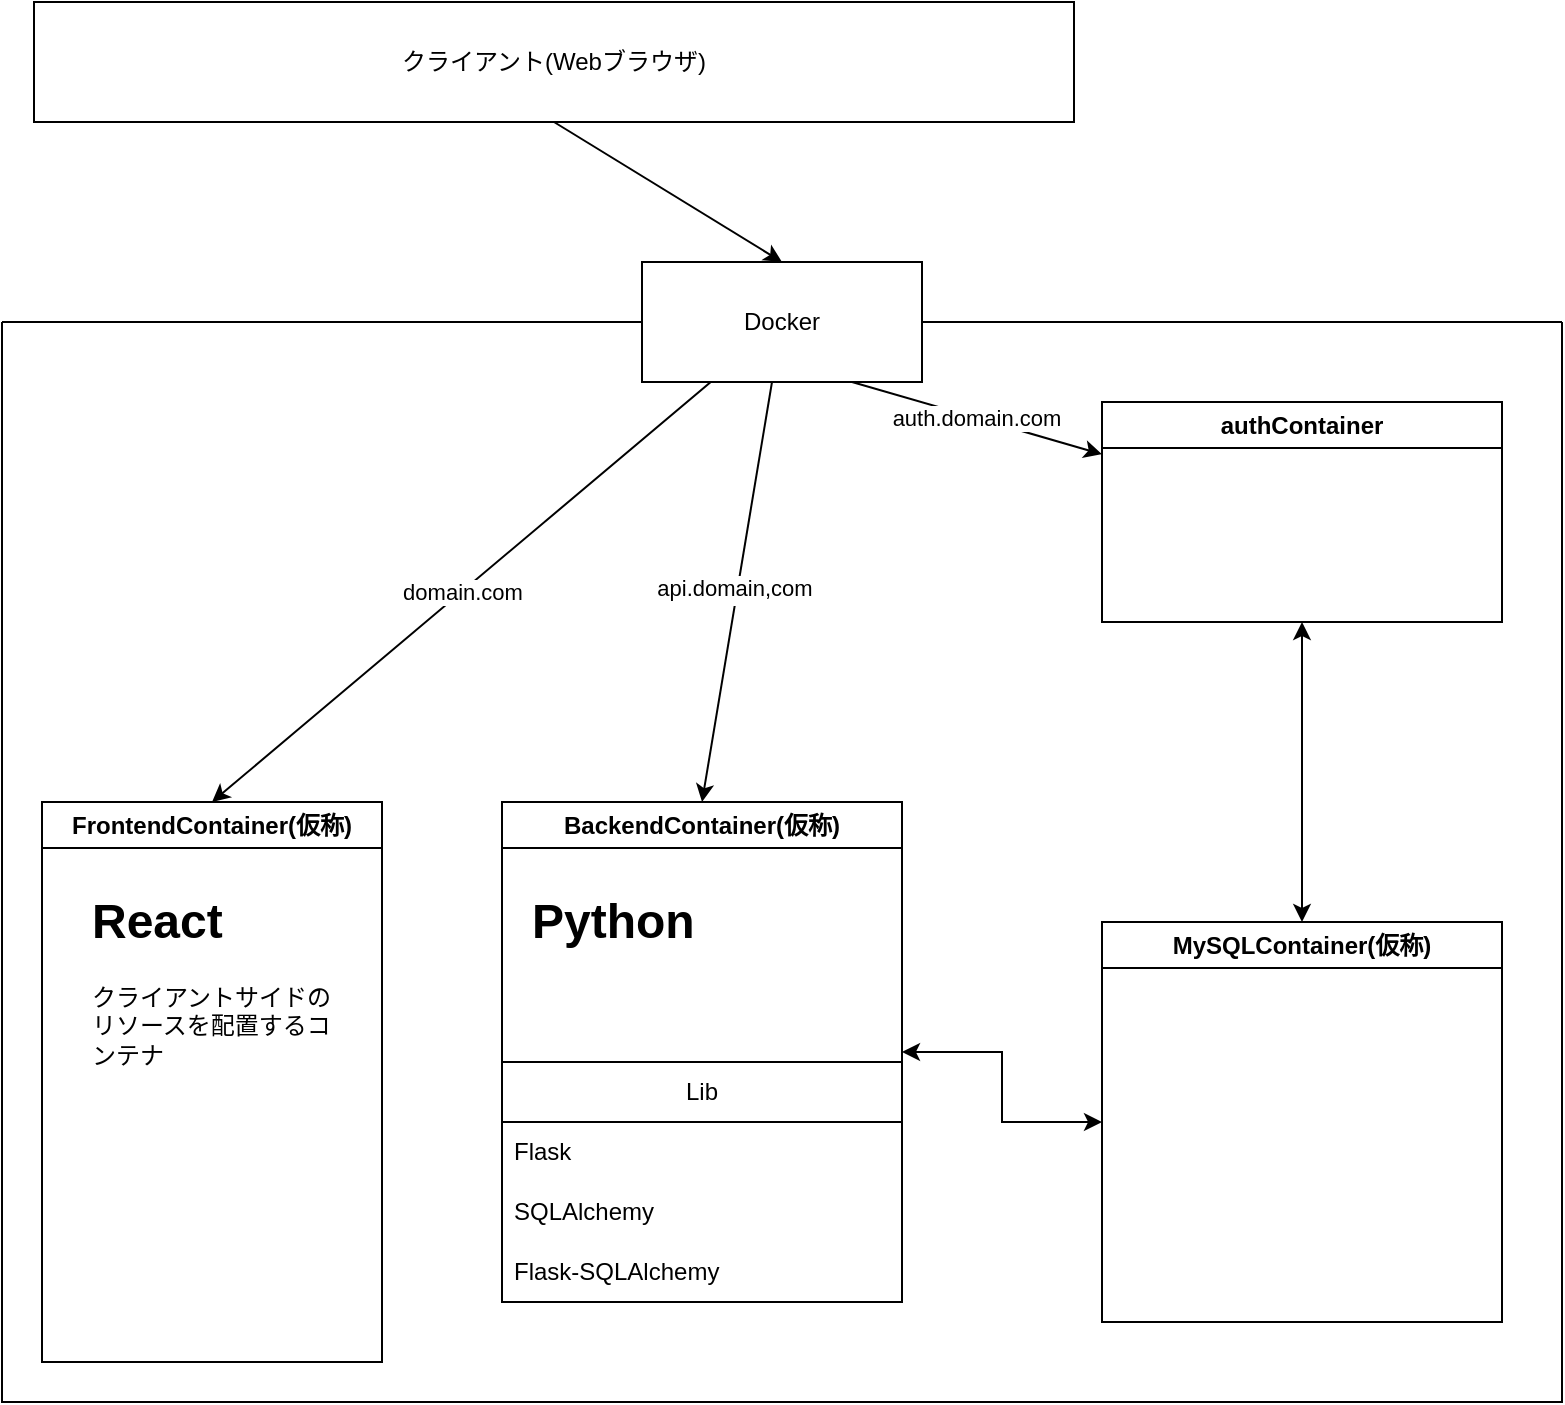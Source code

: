 <mxfile version="21.6.8" type="device" pages="5">
  <diagram name="ページ1" id="WB_OvoqncYf6KTPu0yOk">
    <mxGraphModel dx="1222" dy="714" grid="1" gridSize="10" guides="1" tooltips="1" connect="1" arrows="1" fold="1" page="1" pageScale="1" pageWidth="827" pageHeight="1169" math="0" shadow="0">
      <root>
        <mxCell id="0" />
        <mxCell id="1" parent="0" />
        <mxCell id="-NLUzlBTYiQ020g18y7u-2" value="クライアント(Webブラウザ)" style="rounded=0;whiteSpace=wrap;html=1;" vertex="1" parent="1">
          <mxGeometry x="40" y="40" width="520" height="60" as="geometry" />
        </mxCell>
        <mxCell id="bE5BAdmKTQwfzm15IB10-13" value="" style="swimlane;startSize=0;" vertex="1" parent="1">
          <mxGeometry x="24" y="200" width="780" height="540" as="geometry" />
        </mxCell>
        <mxCell id="bE5BAdmKTQwfzm15IB10-12" value="BackendContainer(仮称)" style="swimlane;whiteSpace=wrap;html=1;" vertex="1" parent="bE5BAdmKTQwfzm15IB10-13">
          <mxGeometry x="250" y="240" width="200" height="250" as="geometry" />
        </mxCell>
        <mxCell id="6HtqwwoTTcaSDts6-CRb-1" value="&lt;h1&gt;Python&lt;/h1&gt;&lt;div&gt;&lt;br&gt;&lt;/div&gt;" style="text;html=1;strokeColor=none;fillColor=none;spacing=5;spacingTop=-20;whiteSpace=wrap;overflow=hidden;rounded=0;" vertex="1" parent="bE5BAdmKTQwfzm15IB10-12">
          <mxGeometry x="10" y="40" width="190" height="120" as="geometry" />
        </mxCell>
        <mxCell id="6HtqwwoTTcaSDts6-CRb-2" value="Lib" style="swimlane;fontStyle=0;childLayout=stackLayout;horizontal=1;startSize=30;horizontalStack=0;resizeParent=1;resizeParentMax=0;resizeLast=0;collapsible=1;marginBottom=0;whiteSpace=wrap;html=1;" vertex="1" parent="bE5BAdmKTQwfzm15IB10-12">
          <mxGeometry y="130" width="200" height="120" as="geometry" />
        </mxCell>
        <mxCell id="6HtqwwoTTcaSDts6-CRb-5" value="Flask" style="text;strokeColor=none;fillColor=none;align=left;verticalAlign=middle;spacingLeft=4;spacingRight=4;overflow=hidden;points=[[0,0.5],[1,0.5]];portConstraint=eastwest;rotatable=0;whiteSpace=wrap;html=1;" vertex="1" parent="6HtqwwoTTcaSDts6-CRb-2">
          <mxGeometry y="30" width="200" height="30" as="geometry" />
        </mxCell>
        <mxCell id="6HtqwwoTTcaSDts6-CRb-3" value="SQLAlchemy" style="text;strokeColor=none;fillColor=none;align=left;verticalAlign=middle;spacingLeft=4;spacingRight=4;overflow=hidden;points=[[0,0.5],[1,0.5]];portConstraint=eastwest;rotatable=0;whiteSpace=wrap;html=1;" vertex="1" parent="6HtqwwoTTcaSDts6-CRb-2">
          <mxGeometry y="60" width="200" height="30" as="geometry" />
        </mxCell>
        <mxCell id="6HtqwwoTTcaSDts6-CRb-6" value="Flask-SQLAlchemy" style="text;strokeColor=none;fillColor=none;align=left;verticalAlign=middle;spacingLeft=4;spacingRight=4;overflow=hidden;points=[[0,0.5],[1,0.5]];portConstraint=eastwest;rotatable=0;whiteSpace=wrap;html=1;" vertex="1" parent="6HtqwwoTTcaSDts6-CRb-2">
          <mxGeometry y="90" width="200" height="30" as="geometry" />
        </mxCell>
        <mxCell id="bE5BAdmKTQwfzm15IB10-9" value="FrontendContainer(仮称)" style="swimlane;whiteSpace=wrap;html=1;" vertex="1" parent="bE5BAdmKTQwfzm15IB10-13">
          <mxGeometry x="20" y="240" width="170" height="280" as="geometry" />
        </mxCell>
        <mxCell id="bE5BAdmKTQwfzm15IB10-10" value="&lt;h1&gt;React&lt;/h1&gt;&lt;div&gt;クライアントサイドのリソースを配置するコンテナ&lt;/div&gt;" style="text;html=1;strokeColor=none;fillColor=none;spacing=5;spacingTop=-20;whiteSpace=wrap;overflow=hidden;rounded=0;" vertex="1" parent="bE5BAdmKTQwfzm15IB10-9">
          <mxGeometry x="20" y="40" width="130" height="120" as="geometry" />
        </mxCell>
        <mxCell id="bE5BAdmKTQwfzm15IB10-16" style="edgeStyle=orthogonalEdgeStyle;rounded=0;orthogonalLoop=1;jettySize=auto;html=1;entryX=1;entryY=0.5;entryDx=0;entryDy=0;startArrow=classic;startFill=1;" edge="1" parent="bE5BAdmKTQwfzm15IB10-13" source="bE5BAdmKTQwfzm15IB10-14" target="bE5BAdmKTQwfzm15IB10-12">
          <mxGeometry relative="1" as="geometry" />
        </mxCell>
        <mxCell id="bE5BAdmKTQwfzm15IB10-14" value="MySQLContainer(仮称)" style="swimlane;whiteSpace=wrap;html=1;" vertex="1" parent="bE5BAdmKTQwfzm15IB10-13">
          <mxGeometry x="550" y="300" width="200" height="200" as="geometry" />
        </mxCell>
        <mxCell id="6HtqwwoTTcaSDts6-CRb-9" value="Docker" style="rounded=0;whiteSpace=wrap;html=1;" vertex="1" parent="bE5BAdmKTQwfzm15IB10-13">
          <mxGeometry x="320" y="-30" width="140" height="60" as="geometry" />
        </mxCell>
        <mxCell id="6HtqwwoTTcaSDts6-CRb-11" value="" style="endArrow=classic;html=1;rounded=0;entryX=0.5;entryY=0;entryDx=0;entryDy=0;" edge="1" parent="bE5BAdmKTQwfzm15IB10-13" source="6HtqwwoTTcaSDts6-CRb-9" target="bE5BAdmKTQwfzm15IB10-9">
          <mxGeometry relative="1" as="geometry">
            <mxPoint x="320" y="200" as="sourcePoint" />
            <mxPoint x="420" y="200" as="targetPoint" />
          </mxGeometry>
        </mxCell>
        <mxCell id="6HtqwwoTTcaSDts6-CRb-12" value="domain.com" style="edgeLabel;resizable=0;html=1;align=center;verticalAlign=middle;" connectable="0" vertex="1" parent="6HtqwwoTTcaSDts6-CRb-11">
          <mxGeometry relative="1" as="geometry" />
        </mxCell>
        <mxCell id="6HtqwwoTTcaSDts6-CRb-14" value="" style="endArrow=classic;html=1;rounded=0;entryX=0.5;entryY=0;entryDx=0;entryDy=0;" edge="1" parent="bE5BAdmKTQwfzm15IB10-13" source="6HtqwwoTTcaSDts6-CRb-9" target="bE5BAdmKTQwfzm15IB10-12">
          <mxGeometry relative="1" as="geometry">
            <mxPoint x="320" y="200" as="sourcePoint" />
            <mxPoint x="420" y="200" as="targetPoint" />
          </mxGeometry>
        </mxCell>
        <mxCell id="6HtqwwoTTcaSDts6-CRb-15" value="Label" style="edgeLabel;resizable=0;html=1;align=center;verticalAlign=middle;" connectable="0" vertex="1" parent="6HtqwwoTTcaSDts6-CRb-14">
          <mxGeometry relative="1" as="geometry" />
        </mxCell>
        <mxCell id="6HtqwwoTTcaSDts6-CRb-16" value="api.domain,com" style="edgeLabel;html=1;align=center;verticalAlign=middle;resizable=0;points=[];" vertex="1" connectable="0" parent="6HtqwwoTTcaSDts6-CRb-14">
          <mxGeometry x="-0.012" y="-2" relative="1" as="geometry">
            <mxPoint as="offset" />
          </mxGeometry>
        </mxCell>
        <mxCell id="f7hH70QBFLsQ75dAMTxw-1" value="authContainer" style="swimlane;whiteSpace=wrap;html=1;" vertex="1" parent="bE5BAdmKTQwfzm15IB10-13">
          <mxGeometry x="550" y="40" width="200" height="110" as="geometry" />
        </mxCell>
        <mxCell id="f7hH70QBFLsQ75dAMTxw-2" value="" style="endArrow=classic;startArrow=classic;html=1;rounded=0;entryX=0.5;entryY=1;entryDx=0;entryDy=0;" edge="1" parent="bE5BAdmKTQwfzm15IB10-13" source="bE5BAdmKTQwfzm15IB10-14" target="f7hH70QBFLsQ75dAMTxw-1">
          <mxGeometry width="50" height="50" relative="1" as="geometry">
            <mxPoint x="66" y="320" as="sourcePoint" />
            <mxPoint x="116" y="270" as="targetPoint" />
          </mxGeometry>
        </mxCell>
        <mxCell id="f7hH70QBFLsQ75dAMTxw-8" value="" style="endArrow=classic;html=1;rounded=0;exitX=0.75;exitY=1;exitDx=0;exitDy=0;" edge="1" parent="bE5BAdmKTQwfzm15IB10-13" source="6HtqwwoTTcaSDts6-CRb-9" target="f7hH70QBFLsQ75dAMTxw-1">
          <mxGeometry width="50" height="50" relative="1" as="geometry">
            <mxPoint x="446" y="100" as="sourcePoint" />
            <mxPoint x="496" y="50" as="targetPoint" />
          </mxGeometry>
        </mxCell>
        <mxCell id="f7hH70QBFLsQ75dAMTxw-9" value="auth.domain.com" style="edgeLabel;html=1;align=center;verticalAlign=middle;resizable=0;points=[];" vertex="1" connectable="0" parent="f7hH70QBFLsQ75dAMTxw-8">
          <mxGeometry x="-0.006" relative="1" as="geometry">
            <mxPoint as="offset" />
          </mxGeometry>
        </mxCell>
        <mxCell id="6HtqwwoTTcaSDts6-CRb-17" value="" style="endArrow=classic;html=1;rounded=0;entryX=0.5;entryY=0;entryDx=0;entryDy=0;exitX=0.5;exitY=1;exitDx=0;exitDy=0;" edge="1" parent="1" source="-NLUzlBTYiQ020g18y7u-2" target="6HtqwwoTTcaSDts6-CRb-9">
          <mxGeometry width="50" height="50" relative="1" as="geometry">
            <mxPoint x="390" y="330" as="sourcePoint" />
            <mxPoint x="440" y="280" as="targetPoint" />
          </mxGeometry>
        </mxCell>
      </root>
    </mxGraphModel>
  </diagram>
  <diagram id="wJ8_Zj1TJOa_v31iN87V" name="ER図">
    <mxGraphModel dx="1961" dy="663" grid="1" gridSize="10" guides="1" tooltips="1" connect="1" arrows="1" fold="1" page="1" pageScale="1" pageWidth="827" pageHeight="1169" math="0" shadow="0">
      <root>
        <mxCell id="0" />
        <mxCell id="1" parent="0" />
        <mxCell id="HbhnPdpjqHo7I1rb6ajH-36" value="authorization" style="shape=table;startSize=30;container=1;collapsible=1;childLayout=tableLayout;fixedRows=1;rowLines=0;fontStyle=1;align=center;resizeLast=1;html=1;" vertex="1" parent="1">
          <mxGeometry x="40" y="40" width="180" height="120" as="geometry" />
        </mxCell>
        <mxCell id="HbhnPdpjqHo7I1rb6ajH-37" value="" style="shape=tableRow;horizontal=0;startSize=0;swimlaneHead=0;swimlaneBody=0;fillColor=none;collapsible=0;dropTarget=0;points=[[0,0.5],[1,0.5]];portConstraint=eastwest;top=0;left=0;right=0;bottom=1;" vertex="1" parent="HbhnPdpjqHo7I1rb6ajH-36">
          <mxGeometry y="30" width="180" height="30" as="geometry" />
        </mxCell>
        <mxCell id="HbhnPdpjqHo7I1rb6ajH-38" value="PK" style="shape=partialRectangle;connectable=0;fillColor=none;top=0;left=0;bottom=0;right=0;fontStyle=1;overflow=hidden;whiteSpace=wrap;html=1;" vertex="1" parent="HbhnPdpjqHo7I1rb6ajH-37">
          <mxGeometry width="30" height="30" as="geometry">
            <mxRectangle width="30" height="30" as="alternateBounds" />
          </mxGeometry>
        </mxCell>
        <mxCell id="HbhnPdpjqHo7I1rb6ajH-39" value="userid" style="shape=partialRectangle;connectable=0;fillColor=none;top=0;left=0;bottom=0;right=0;align=left;spacingLeft=6;fontStyle=5;overflow=hidden;whiteSpace=wrap;html=1;" vertex="1" parent="HbhnPdpjqHo7I1rb6ajH-37">
          <mxGeometry x="30" width="150" height="30" as="geometry">
            <mxRectangle width="150" height="30" as="alternateBounds" />
          </mxGeometry>
        </mxCell>
        <mxCell id="HbhnPdpjqHo7I1rb6ajH-40" value="" style="shape=tableRow;horizontal=0;startSize=0;swimlaneHead=0;swimlaneBody=0;fillColor=none;collapsible=0;dropTarget=0;points=[[0,0.5],[1,0.5]];portConstraint=eastwest;top=0;left=0;right=0;bottom=0;" vertex="1" parent="HbhnPdpjqHo7I1rb6ajH-36">
          <mxGeometry y="60" width="180" height="30" as="geometry" />
        </mxCell>
        <mxCell id="HbhnPdpjqHo7I1rb6ajH-41" value="UQ" style="shape=partialRectangle;connectable=0;fillColor=none;top=0;left=0;bottom=0;right=0;editable=1;overflow=hidden;whiteSpace=wrap;html=1;" vertex="1" parent="HbhnPdpjqHo7I1rb6ajH-40">
          <mxGeometry width="30" height="30" as="geometry">
            <mxRectangle width="30" height="30" as="alternateBounds" />
          </mxGeometry>
        </mxCell>
        <mxCell id="HbhnPdpjqHo7I1rb6ajH-42" value="email" style="shape=partialRectangle;connectable=0;fillColor=none;top=0;left=0;bottom=0;right=0;align=left;spacingLeft=6;overflow=hidden;whiteSpace=wrap;html=1;" vertex="1" parent="HbhnPdpjqHo7I1rb6ajH-40">
          <mxGeometry x="30" width="150" height="30" as="geometry">
            <mxRectangle width="150" height="30" as="alternateBounds" />
          </mxGeometry>
        </mxCell>
        <mxCell id="HbhnPdpjqHo7I1rb6ajH-43" value="" style="shape=tableRow;horizontal=0;startSize=0;swimlaneHead=0;swimlaneBody=0;fillColor=none;collapsible=0;dropTarget=0;points=[[0,0.5],[1,0.5]];portConstraint=eastwest;top=0;left=0;right=0;bottom=0;" vertex="1" parent="HbhnPdpjqHo7I1rb6ajH-36">
          <mxGeometry y="90" width="180" height="30" as="geometry" />
        </mxCell>
        <mxCell id="HbhnPdpjqHo7I1rb6ajH-44" value="" style="shape=partialRectangle;connectable=0;fillColor=none;top=0;left=0;bottom=0;right=0;editable=1;overflow=hidden;whiteSpace=wrap;html=1;" vertex="1" parent="HbhnPdpjqHo7I1rb6ajH-43">
          <mxGeometry width="30" height="30" as="geometry">
            <mxRectangle width="30" height="30" as="alternateBounds" />
          </mxGeometry>
        </mxCell>
        <mxCell id="HbhnPdpjqHo7I1rb6ajH-45" value="password" style="shape=partialRectangle;connectable=0;fillColor=none;top=0;left=0;bottom=0;right=0;align=left;spacingLeft=6;overflow=hidden;whiteSpace=wrap;html=1;" vertex="1" parent="HbhnPdpjqHo7I1rb6ajH-43">
          <mxGeometry x="30" width="150" height="30" as="geometry">
            <mxRectangle width="150" height="30" as="alternateBounds" />
          </mxGeometry>
        </mxCell>
        <mxCell id="HbhnPdpjqHo7I1rb6ajH-49" value="users" style="shape=table;startSize=30;container=1;collapsible=1;childLayout=tableLayout;fixedRows=1;rowLines=0;fontStyle=1;align=center;resizeLast=1;html=1;" vertex="1" parent="1">
          <mxGeometry x="280" y="40" width="290" height="120" as="geometry" />
        </mxCell>
        <mxCell id="HbhnPdpjqHo7I1rb6ajH-50" value="" style="shape=tableRow;horizontal=0;startSize=0;swimlaneHead=0;swimlaneBody=0;fillColor=none;collapsible=0;dropTarget=0;points=[[0,0.5],[1,0.5]];portConstraint=eastwest;top=0;left=0;right=0;bottom=1;" vertex="1" parent="HbhnPdpjqHo7I1rb6ajH-49">
          <mxGeometry y="30" width="290" height="30" as="geometry" />
        </mxCell>
        <mxCell id="HbhnPdpjqHo7I1rb6ajH-51" value="PK,FK" style="shape=partialRectangle;connectable=0;fillColor=none;top=0;left=0;bottom=0;right=0;fontStyle=1;overflow=hidden;whiteSpace=wrap;html=1;" vertex="1" parent="HbhnPdpjqHo7I1rb6ajH-50">
          <mxGeometry width="50" height="30" as="geometry">
            <mxRectangle width="50" height="30" as="alternateBounds" />
          </mxGeometry>
        </mxCell>
        <mxCell id="HbhnPdpjqHo7I1rb6ajH-52" value="userid" style="shape=partialRectangle;connectable=0;fillColor=none;top=0;left=0;bottom=0;right=0;align=left;spacingLeft=6;fontStyle=5;overflow=hidden;whiteSpace=wrap;html=1;" vertex="1" parent="HbhnPdpjqHo7I1rb6ajH-50">
          <mxGeometry x="50" width="240" height="30" as="geometry">
            <mxRectangle width="240" height="30" as="alternateBounds" />
          </mxGeometry>
        </mxCell>
        <mxCell id="HbhnPdpjqHo7I1rb6ajH-53" value="" style="shape=tableRow;horizontal=0;startSize=0;swimlaneHead=0;swimlaneBody=0;fillColor=none;collapsible=0;dropTarget=0;points=[[0,0.5],[1,0.5]];portConstraint=eastwest;top=0;left=0;right=0;bottom=0;" vertex="1" parent="HbhnPdpjqHo7I1rb6ajH-49">
          <mxGeometry y="60" width="290" height="30" as="geometry" />
        </mxCell>
        <mxCell id="HbhnPdpjqHo7I1rb6ajH-54" value="UQ" style="shape=partialRectangle;connectable=0;fillColor=none;top=0;left=0;bottom=0;right=0;editable=1;overflow=hidden;whiteSpace=wrap;html=1;" vertex="1" parent="HbhnPdpjqHo7I1rb6ajH-53">
          <mxGeometry width="50" height="30" as="geometry">
            <mxRectangle width="50" height="30" as="alternateBounds" />
          </mxGeometry>
        </mxCell>
        <mxCell id="HbhnPdpjqHo7I1rb6ajH-55" value="username" style="shape=partialRectangle;connectable=0;fillColor=none;top=0;left=0;bottom=0;right=0;align=left;spacingLeft=6;overflow=hidden;whiteSpace=wrap;html=1;" vertex="1" parent="HbhnPdpjqHo7I1rb6ajH-53">
          <mxGeometry x="50" width="240" height="30" as="geometry">
            <mxRectangle width="240" height="30" as="alternateBounds" />
          </mxGeometry>
        </mxCell>
        <mxCell id="HbhnPdpjqHo7I1rb6ajH-56" value="" style="shape=tableRow;horizontal=0;startSize=0;swimlaneHead=0;swimlaneBody=0;fillColor=none;collapsible=0;dropTarget=0;points=[[0,0.5],[1,0.5]];portConstraint=eastwest;top=0;left=0;right=0;bottom=0;" vertex="1" parent="HbhnPdpjqHo7I1rb6ajH-49">
          <mxGeometry y="90" width="290" height="30" as="geometry" />
        </mxCell>
        <mxCell id="HbhnPdpjqHo7I1rb6ajH-57" value="" style="shape=partialRectangle;connectable=0;fillColor=none;top=0;left=0;bottom=0;right=0;editable=1;overflow=hidden;whiteSpace=wrap;html=1;" vertex="1" parent="HbhnPdpjqHo7I1rb6ajH-56">
          <mxGeometry width="50" height="30" as="geometry">
            <mxRectangle width="50" height="30" as="alternateBounds" />
          </mxGeometry>
        </mxCell>
        <mxCell id="HbhnPdpjqHo7I1rb6ajH-58" value="nickname" style="shape=partialRectangle;connectable=0;fillColor=none;top=0;left=0;bottom=0;right=0;align=left;spacingLeft=6;overflow=hidden;whiteSpace=wrap;html=1;" vertex="1" parent="HbhnPdpjqHo7I1rb6ajH-56">
          <mxGeometry x="50" width="240" height="30" as="geometry">
            <mxRectangle width="240" height="30" as="alternateBounds" />
          </mxGeometry>
        </mxCell>
        <mxCell id="HbhnPdpjqHo7I1rb6ajH-62" value="tasks" style="shape=table;startSize=30;container=1;collapsible=1;childLayout=tableLayout;fixedRows=1;rowLines=0;fontStyle=1;align=center;resizeLast=1;html=1;" vertex="1" parent="1">
          <mxGeometry x="390" y="200" width="180" height="390" as="geometry" />
        </mxCell>
        <mxCell id="HbhnPdpjqHo7I1rb6ajH-63" value="" style="shape=tableRow;horizontal=0;startSize=0;swimlaneHead=0;swimlaneBody=0;fillColor=none;collapsible=0;dropTarget=0;points=[[0,0.5],[1,0.5]];portConstraint=eastwest;top=0;left=0;right=0;bottom=1;" vertex="1" parent="HbhnPdpjqHo7I1rb6ajH-62">
          <mxGeometry y="30" width="180" height="30" as="geometry" />
        </mxCell>
        <mxCell id="HbhnPdpjqHo7I1rb6ajH-64" value="PK" style="shape=partialRectangle;connectable=0;fillColor=none;top=0;left=0;bottom=0;right=0;fontStyle=1;overflow=hidden;whiteSpace=wrap;html=1;" vertex="1" parent="HbhnPdpjqHo7I1rb6ajH-63">
          <mxGeometry width="30" height="30" as="geometry">
            <mxRectangle width="30" height="30" as="alternateBounds" />
          </mxGeometry>
        </mxCell>
        <mxCell id="HbhnPdpjqHo7I1rb6ajH-65" value="id" style="shape=partialRectangle;connectable=0;fillColor=none;top=0;left=0;bottom=0;right=0;align=left;spacingLeft=6;fontStyle=5;overflow=hidden;whiteSpace=wrap;html=1;" vertex="1" parent="HbhnPdpjqHo7I1rb6ajH-63">
          <mxGeometry x="30" width="150" height="30" as="geometry">
            <mxRectangle width="150" height="30" as="alternateBounds" />
          </mxGeometry>
        </mxCell>
        <mxCell id="HbhnPdpjqHo7I1rb6ajH-66" value="" style="shape=tableRow;horizontal=0;startSize=0;swimlaneHead=0;swimlaneBody=0;fillColor=none;collapsible=0;dropTarget=0;points=[[0,0.5],[1,0.5]];portConstraint=eastwest;top=0;left=0;right=0;bottom=0;" vertex="1" parent="HbhnPdpjqHo7I1rb6ajH-62">
          <mxGeometry y="60" width="180" height="30" as="geometry" />
        </mxCell>
        <mxCell id="HbhnPdpjqHo7I1rb6ajH-67" value="FK" style="shape=partialRectangle;connectable=0;fillColor=none;top=0;left=0;bottom=0;right=0;editable=1;overflow=hidden;whiteSpace=wrap;html=1;" vertex="1" parent="HbhnPdpjqHo7I1rb6ajH-66">
          <mxGeometry width="30" height="30" as="geometry">
            <mxRectangle width="30" height="30" as="alternateBounds" />
          </mxGeometry>
        </mxCell>
        <mxCell id="HbhnPdpjqHo7I1rb6ajH-68" value="user_id" style="shape=partialRectangle;connectable=0;fillColor=none;top=0;left=0;bottom=0;right=0;align=left;spacingLeft=6;overflow=hidden;whiteSpace=wrap;html=1;" vertex="1" parent="HbhnPdpjqHo7I1rb6ajH-66">
          <mxGeometry x="30" width="150" height="30" as="geometry">
            <mxRectangle width="150" height="30" as="alternateBounds" />
          </mxGeometry>
        </mxCell>
        <mxCell id="HbhnPdpjqHo7I1rb6ajH-69" value="" style="shape=tableRow;horizontal=0;startSize=0;swimlaneHead=0;swimlaneBody=0;fillColor=none;collapsible=0;dropTarget=0;points=[[0,0.5],[1,0.5]];portConstraint=eastwest;top=0;left=0;right=0;bottom=0;" vertex="1" parent="HbhnPdpjqHo7I1rb6ajH-62">
          <mxGeometry y="90" width="180" height="30" as="geometry" />
        </mxCell>
        <mxCell id="HbhnPdpjqHo7I1rb6ajH-70" value="" style="shape=partialRectangle;connectable=0;fillColor=none;top=0;left=0;bottom=0;right=0;editable=1;overflow=hidden;whiteSpace=wrap;html=1;" vertex="1" parent="HbhnPdpjqHo7I1rb6ajH-69">
          <mxGeometry width="30" height="30" as="geometry">
            <mxRectangle width="30" height="30" as="alternateBounds" />
          </mxGeometry>
        </mxCell>
        <mxCell id="HbhnPdpjqHo7I1rb6ajH-71" value="title" style="shape=partialRectangle;connectable=0;fillColor=none;top=0;left=0;bottom=0;right=0;align=left;spacingLeft=6;overflow=hidden;whiteSpace=wrap;html=1;" vertex="1" parent="HbhnPdpjqHo7I1rb6ajH-69">
          <mxGeometry x="30" width="150" height="30" as="geometry">
            <mxRectangle width="150" height="30" as="alternateBounds" />
          </mxGeometry>
        </mxCell>
        <mxCell id="HbhnPdpjqHo7I1rb6ajH-72" value="" style="shape=tableRow;horizontal=0;startSize=0;swimlaneHead=0;swimlaneBody=0;fillColor=none;collapsible=0;dropTarget=0;points=[[0,0.5],[1,0.5]];portConstraint=eastwest;top=0;left=0;right=0;bottom=0;" vertex="1" parent="HbhnPdpjqHo7I1rb6ajH-62">
          <mxGeometry y="120" width="180" height="30" as="geometry" />
        </mxCell>
        <mxCell id="HbhnPdpjqHo7I1rb6ajH-73" value="" style="shape=partialRectangle;connectable=0;fillColor=none;top=0;left=0;bottom=0;right=0;editable=1;overflow=hidden;whiteSpace=wrap;html=1;" vertex="1" parent="HbhnPdpjqHo7I1rb6ajH-72">
          <mxGeometry width="30" height="30" as="geometry">
            <mxRectangle width="30" height="30" as="alternateBounds" />
          </mxGeometry>
        </mxCell>
        <mxCell id="HbhnPdpjqHo7I1rb6ajH-74" value="type" style="shape=partialRectangle;connectable=0;fillColor=none;top=0;left=0;bottom=0;right=0;align=left;spacingLeft=6;overflow=hidden;whiteSpace=wrap;html=1;" vertex="1" parent="HbhnPdpjqHo7I1rb6ajH-72">
          <mxGeometry x="30" width="150" height="30" as="geometry">
            <mxRectangle width="150" height="30" as="alternateBounds" />
          </mxGeometry>
        </mxCell>
        <mxCell id="HbhnPdpjqHo7I1rb6ajH-76" value="" style="shape=tableRow;horizontal=0;startSize=0;swimlaneHead=0;swimlaneBody=0;fillColor=none;collapsible=0;dropTarget=0;points=[[0,0.5],[1,0.5]];portConstraint=eastwest;top=0;left=0;right=0;bottom=0;" vertex="1" parent="HbhnPdpjqHo7I1rb6ajH-62">
          <mxGeometry y="150" width="180" height="30" as="geometry" />
        </mxCell>
        <mxCell id="HbhnPdpjqHo7I1rb6ajH-77" value="" style="shape=partialRectangle;connectable=0;fillColor=none;top=0;left=0;bottom=0;right=0;editable=1;overflow=hidden;" vertex="1" parent="HbhnPdpjqHo7I1rb6ajH-76">
          <mxGeometry width="30" height="30" as="geometry">
            <mxRectangle width="30" height="30" as="alternateBounds" />
          </mxGeometry>
        </mxCell>
        <mxCell id="HbhnPdpjqHo7I1rb6ajH-78" value="start_date" style="shape=partialRectangle;connectable=0;fillColor=none;top=0;left=0;bottom=0;right=0;align=left;spacingLeft=6;overflow=hidden;" vertex="1" parent="HbhnPdpjqHo7I1rb6ajH-76">
          <mxGeometry x="30" width="150" height="30" as="geometry">
            <mxRectangle width="150" height="30" as="alternateBounds" />
          </mxGeometry>
        </mxCell>
        <mxCell id="HbhnPdpjqHo7I1rb6ajH-80" value="" style="shape=tableRow;horizontal=0;startSize=0;swimlaneHead=0;swimlaneBody=0;fillColor=none;collapsible=0;dropTarget=0;points=[[0,0.5],[1,0.5]];portConstraint=eastwest;top=0;left=0;right=0;bottom=0;" vertex="1" parent="HbhnPdpjqHo7I1rb6ajH-62">
          <mxGeometry y="180" width="180" height="30" as="geometry" />
        </mxCell>
        <mxCell id="HbhnPdpjqHo7I1rb6ajH-81" value="" style="shape=partialRectangle;connectable=0;fillColor=none;top=0;left=0;bottom=0;right=0;editable=1;overflow=hidden;" vertex="1" parent="HbhnPdpjqHo7I1rb6ajH-80">
          <mxGeometry width="30" height="30" as="geometry">
            <mxRectangle width="30" height="30" as="alternateBounds" />
          </mxGeometry>
        </mxCell>
        <mxCell id="HbhnPdpjqHo7I1rb6ajH-82" value="end_date" style="shape=partialRectangle;connectable=0;fillColor=none;top=0;left=0;bottom=0;right=0;align=left;spacingLeft=6;overflow=hidden;" vertex="1" parent="HbhnPdpjqHo7I1rb6ajH-80">
          <mxGeometry x="30" width="150" height="30" as="geometry">
            <mxRectangle width="150" height="30" as="alternateBounds" />
          </mxGeometry>
        </mxCell>
        <mxCell id="HbhnPdpjqHo7I1rb6ajH-87" value="" style="shape=tableRow;horizontal=0;startSize=0;swimlaneHead=0;swimlaneBody=0;fillColor=none;collapsible=0;dropTarget=0;points=[[0,0.5],[1,0.5]];portConstraint=eastwest;top=0;left=0;right=0;bottom=0;" vertex="1" parent="HbhnPdpjqHo7I1rb6ajH-62">
          <mxGeometry y="210" width="180" height="30" as="geometry" />
        </mxCell>
        <mxCell id="HbhnPdpjqHo7I1rb6ajH-88" value="" style="shape=partialRectangle;connectable=0;fillColor=none;top=0;left=0;bottom=0;right=0;editable=1;overflow=hidden;" vertex="1" parent="HbhnPdpjqHo7I1rb6ajH-87">
          <mxGeometry width="30" height="30" as="geometry">
            <mxRectangle width="30" height="30" as="alternateBounds" />
          </mxGeometry>
        </mxCell>
        <mxCell id="HbhnPdpjqHo7I1rb6ajH-89" value="due_time" style="shape=partialRectangle;connectable=0;fillColor=none;top=0;left=0;bottom=0;right=0;align=left;spacingLeft=6;overflow=hidden;" vertex="1" parent="HbhnPdpjqHo7I1rb6ajH-87">
          <mxGeometry x="30" width="150" height="30" as="geometry">
            <mxRectangle width="150" height="30" as="alternateBounds" />
          </mxGeometry>
        </mxCell>
        <mxCell id="HbhnPdpjqHo7I1rb6ajH-95" value="" style="shape=tableRow;horizontal=0;startSize=0;swimlaneHead=0;swimlaneBody=0;fillColor=none;collapsible=0;dropTarget=0;points=[[0,0.5],[1,0.5]];portConstraint=eastwest;top=0;left=0;right=0;bottom=0;" vertex="1" parent="HbhnPdpjqHo7I1rb6ajH-62">
          <mxGeometry y="240" width="180" height="30" as="geometry" />
        </mxCell>
        <mxCell id="HbhnPdpjqHo7I1rb6ajH-96" value="" style="shape=partialRectangle;connectable=0;fillColor=none;top=0;left=0;bottom=0;right=0;editable=1;overflow=hidden;" vertex="1" parent="HbhnPdpjqHo7I1rb6ajH-95">
          <mxGeometry width="30" height="30" as="geometry">
            <mxRectangle width="30" height="30" as="alternateBounds" />
          </mxGeometry>
        </mxCell>
        <mxCell id="HbhnPdpjqHo7I1rb6ajH-97" value="start_time" style="shape=partialRectangle;connectable=0;fillColor=none;top=0;left=0;bottom=0;right=0;align=left;spacingLeft=6;overflow=hidden;" vertex="1" parent="HbhnPdpjqHo7I1rb6ajH-95">
          <mxGeometry x="30" width="150" height="30" as="geometry">
            <mxRectangle width="150" height="30" as="alternateBounds" />
          </mxGeometry>
        </mxCell>
        <mxCell id="HbhnPdpjqHo7I1rb6ajH-107" value="" style="shape=tableRow;horizontal=0;startSize=0;swimlaneHead=0;swimlaneBody=0;fillColor=none;collapsible=0;dropTarget=0;points=[[0,0.5],[1,0.5]];portConstraint=eastwest;top=0;left=0;right=0;bottom=0;" vertex="1" parent="HbhnPdpjqHo7I1rb6ajH-62">
          <mxGeometry y="270" width="180" height="30" as="geometry" />
        </mxCell>
        <mxCell id="HbhnPdpjqHo7I1rb6ajH-108" value="" style="shape=partialRectangle;connectable=0;fillColor=none;top=0;left=0;bottom=0;right=0;editable=1;overflow=hidden;" vertex="1" parent="HbhnPdpjqHo7I1rb6ajH-107">
          <mxGeometry width="30" height="30" as="geometry">
            <mxRectangle width="30" height="30" as="alternateBounds" />
          </mxGeometry>
        </mxCell>
        <mxCell id="HbhnPdpjqHo7I1rb6ajH-109" value="rrule_string" style="shape=partialRectangle;connectable=0;fillColor=none;top=0;left=0;bottom=0;right=0;align=left;spacingLeft=6;overflow=hidden;" vertex="1" parent="HbhnPdpjqHo7I1rb6ajH-107">
          <mxGeometry x="30" width="150" height="30" as="geometry">
            <mxRectangle width="150" height="30" as="alternateBounds" />
          </mxGeometry>
        </mxCell>
        <mxCell id="HbhnPdpjqHo7I1rb6ajH-111" value="" style="shape=tableRow;horizontal=0;startSize=0;swimlaneHead=0;swimlaneBody=0;fillColor=none;collapsible=0;dropTarget=0;points=[[0,0.5],[1,0.5]];portConstraint=eastwest;top=0;left=0;right=0;bottom=0;" vertex="1" parent="HbhnPdpjqHo7I1rb6ajH-62">
          <mxGeometry y="300" width="180" height="30" as="geometry" />
        </mxCell>
        <mxCell id="HbhnPdpjqHo7I1rb6ajH-112" value="" style="shape=partialRectangle;connectable=0;fillColor=none;top=0;left=0;bottom=0;right=0;fontStyle=0;overflow=hidden;whiteSpace=wrap;html=1;" vertex="1" parent="HbhnPdpjqHo7I1rb6ajH-111">
          <mxGeometry width="30" height="30" as="geometry">
            <mxRectangle width="30" height="30" as="alternateBounds" />
          </mxGeometry>
        </mxCell>
        <mxCell id="HbhnPdpjqHo7I1rb6ajH-113" value="completed_at" style="shape=partialRectangle;connectable=0;fillColor=none;top=0;left=0;bottom=0;right=0;align=left;spacingLeft=6;fontStyle=0;overflow=hidden;whiteSpace=wrap;html=1;" vertex="1" parent="HbhnPdpjqHo7I1rb6ajH-111">
          <mxGeometry x="30" width="150" height="30" as="geometry">
            <mxRectangle width="150" height="30" as="alternateBounds" />
          </mxGeometry>
        </mxCell>
        <mxCell id="HbhnPdpjqHo7I1rb6ajH-115" value="" style="shape=tableRow;horizontal=0;startSize=0;swimlaneHead=0;swimlaneBody=0;fillColor=none;collapsible=0;dropTarget=0;points=[[0,0.5],[1,0.5]];portConstraint=eastwest;top=0;left=0;right=0;bottom=0;" vertex="1" parent="HbhnPdpjqHo7I1rb6ajH-62">
          <mxGeometry y="330" width="180" height="30" as="geometry" />
        </mxCell>
        <mxCell id="HbhnPdpjqHo7I1rb6ajH-116" value="" style="shape=partialRectangle;connectable=0;fillColor=none;top=0;left=0;bottom=0;right=0;editable=1;overflow=hidden;" vertex="1" parent="HbhnPdpjqHo7I1rb6ajH-115">
          <mxGeometry width="30" height="30" as="geometry">
            <mxRectangle width="30" height="30" as="alternateBounds" />
          </mxGeometry>
        </mxCell>
        <mxCell id="HbhnPdpjqHo7I1rb6ajH-117" value="remaining" style="shape=partialRectangle;connectable=0;fillColor=none;top=0;left=0;bottom=0;right=0;align=left;spacingLeft=6;overflow=hidden;" vertex="1" parent="HbhnPdpjqHo7I1rb6ajH-115">
          <mxGeometry x="30" width="150" height="30" as="geometry">
            <mxRectangle width="150" height="30" as="alternateBounds" />
          </mxGeometry>
        </mxCell>
        <mxCell id="HbhnPdpjqHo7I1rb6ajH-150" value="" style="shape=tableRow;horizontal=0;startSize=0;swimlaneHead=0;swimlaneBody=0;fillColor=none;collapsible=0;dropTarget=0;points=[[0,0.5],[1,0.5]];portConstraint=eastwest;top=0;left=0;right=0;bottom=0;" vertex="1" parent="HbhnPdpjqHo7I1rb6ajH-62">
          <mxGeometry y="360" width="180" height="30" as="geometry" />
        </mxCell>
        <mxCell id="HbhnPdpjqHo7I1rb6ajH-151" value="" style="shape=partialRectangle;connectable=0;fillColor=none;top=0;left=0;bottom=0;right=0;editable=1;overflow=hidden;" vertex="1" parent="HbhnPdpjqHo7I1rb6ajH-150">
          <mxGeometry width="30" height="30" as="geometry">
            <mxRectangle width="30" height="30" as="alternateBounds" />
          </mxGeometry>
        </mxCell>
        <mxCell id="HbhnPdpjqHo7I1rb6ajH-152" value="description" style="shape=partialRectangle;connectable=0;fillColor=none;top=0;left=0;bottom=0;right=0;align=left;spacingLeft=6;overflow=hidden;" vertex="1" parent="HbhnPdpjqHo7I1rb6ajH-150">
          <mxGeometry x="30" width="150" height="30" as="geometry">
            <mxRectangle width="150" height="30" as="alternateBounds" />
          </mxGeometry>
        </mxCell>
        <mxCell id="HbhnPdpjqHo7I1rb6ajH-118" value="tags" style="shape=table;startSize=30;container=1;collapsible=1;childLayout=tableLayout;fixedRows=1;rowLines=0;fontStyle=1;align=center;resizeLast=1;html=1;" vertex="1" parent="1">
          <mxGeometry x="-220" y="240" width="180" height="150" as="geometry" />
        </mxCell>
        <mxCell id="HbhnPdpjqHo7I1rb6ajH-119" value="" style="shape=tableRow;horizontal=0;startSize=0;swimlaneHead=0;swimlaneBody=0;fillColor=none;collapsible=0;dropTarget=0;points=[[0,0.5],[1,0.5]];portConstraint=eastwest;top=0;left=0;right=0;bottom=1;" vertex="1" parent="HbhnPdpjqHo7I1rb6ajH-118">
          <mxGeometry y="30" width="180" height="30" as="geometry" />
        </mxCell>
        <mxCell id="HbhnPdpjqHo7I1rb6ajH-120" value="PK" style="shape=partialRectangle;connectable=0;fillColor=none;top=0;left=0;bottom=0;right=0;fontStyle=1;overflow=hidden;whiteSpace=wrap;html=1;" vertex="1" parent="HbhnPdpjqHo7I1rb6ajH-119">
          <mxGeometry width="30" height="30" as="geometry">
            <mxRectangle width="30" height="30" as="alternateBounds" />
          </mxGeometry>
        </mxCell>
        <mxCell id="HbhnPdpjqHo7I1rb6ajH-121" value="id" style="shape=partialRectangle;connectable=0;fillColor=none;top=0;left=0;bottom=0;right=0;align=left;spacingLeft=6;fontStyle=5;overflow=hidden;whiteSpace=wrap;html=1;" vertex="1" parent="HbhnPdpjqHo7I1rb6ajH-119">
          <mxGeometry x="30" width="150" height="30" as="geometry">
            <mxRectangle width="150" height="30" as="alternateBounds" />
          </mxGeometry>
        </mxCell>
        <mxCell id="HbhnPdpjqHo7I1rb6ajH-122" value="" style="shape=tableRow;horizontal=0;startSize=0;swimlaneHead=0;swimlaneBody=0;fillColor=none;collapsible=0;dropTarget=0;points=[[0,0.5],[1,0.5]];portConstraint=eastwest;top=0;left=0;right=0;bottom=0;" vertex="1" parent="HbhnPdpjqHo7I1rb6ajH-118">
          <mxGeometry y="60" width="180" height="30" as="geometry" />
        </mxCell>
        <mxCell id="HbhnPdpjqHo7I1rb6ajH-123" value="UQ" style="shape=partialRectangle;connectable=0;fillColor=none;top=0;left=0;bottom=0;right=0;editable=1;overflow=hidden;whiteSpace=wrap;html=1;" vertex="1" parent="HbhnPdpjqHo7I1rb6ajH-122">
          <mxGeometry width="30" height="30" as="geometry">
            <mxRectangle width="30" height="30" as="alternateBounds" />
          </mxGeometry>
        </mxCell>
        <mxCell id="HbhnPdpjqHo7I1rb6ajH-124" value="tag" style="shape=partialRectangle;connectable=0;fillColor=none;top=0;left=0;bottom=0;right=0;align=left;spacingLeft=6;overflow=hidden;whiteSpace=wrap;html=1;" vertex="1" parent="HbhnPdpjqHo7I1rb6ajH-122">
          <mxGeometry x="30" width="150" height="30" as="geometry">
            <mxRectangle width="150" height="30" as="alternateBounds" />
          </mxGeometry>
        </mxCell>
        <mxCell id="HbhnPdpjqHo7I1rb6ajH-125" value="" style="shape=tableRow;horizontal=0;startSize=0;swimlaneHead=0;swimlaneBody=0;fillColor=none;collapsible=0;dropTarget=0;points=[[0,0.5],[1,0.5]];portConstraint=eastwest;top=0;left=0;right=0;bottom=0;" vertex="1" parent="HbhnPdpjqHo7I1rb6ajH-118">
          <mxGeometry y="90" width="180" height="30" as="geometry" />
        </mxCell>
        <mxCell id="HbhnPdpjqHo7I1rb6ajH-126" value="" style="shape=partialRectangle;connectable=0;fillColor=none;top=0;left=0;bottom=0;right=0;editable=1;overflow=hidden;whiteSpace=wrap;html=1;" vertex="1" parent="HbhnPdpjqHo7I1rb6ajH-125">
          <mxGeometry width="30" height="30" as="geometry">
            <mxRectangle width="30" height="30" as="alternateBounds" />
          </mxGeometry>
        </mxCell>
        <mxCell id="HbhnPdpjqHo7I1rb6ajH-127" value="created_at" style="shape=partialRectangle;connectable=0;fillColor=none;top=0;left=0;bottom=0;right=0;align=left;spacingLeft=6;overflow=hidden;whiteSpace=wrap;html=1;" vertex="1" parent="HbhnPdpjqHo7I1rb6ajH-125">
          <mxGeometry x="30" width="150" height="30" as="geometry">
            <mxRectangle width="150" height="30" as="alternateBounds" />
          </mxGeometry>
        </mxCell>
        <mxCell id="HbhnPdpjqHo7I1rb6ajH-128" value="" style="shape=tableRow;horizontal=0;startSize=0;swimlaneHead=0;swimlaneBody=0;fillColor=none;collapsible=0;dropTarget=0;points=[[0,0.5],[1,0.5]];portConstraint=eastwest;top=0;left=0;right=0;bottom=0;" vertex="1" parent="HbhnPdpjqHo7I1rb6ajH-118">
          <mxGeometry y="120" width="180" height="30" as="geometry" />
        </mxCell>
        <mxCell id="HbhnPdpjqHo7I1rb6ajH-129" value="" style="shape=partialRectangle;connectable=0;fillColor=none;top=0;left=0;bottom=0;right=0;editable=1;overflow=hidden;whiteSpace=wrap;html=1;" vertex="1" parent="HbhnPdpjqHo7I1rb6ajH-128">
          <mxGeometry width="30" height="30" as="geometry">
            <mxRectangle width="30" height="30" as="alternateBounds" />
          </mxGeometry>
        </mxCell>
        <mxCell id="HbhnPdpjqHo7I1rb6ajH-130" value="updated_at" style="shape=partialRectangle;connectable=0;fillColor=none;top=0;left=0;bottom=0;right=0;align=left;spacingLeft=6;overflow=hidden;whiteSpace=wrap;html=1;" vertex="1" parent="HbhnPdpjqHo7I1rb6ajH-128">
          <mxGeometry x="30" width="150" height="30" as="geometry">
            <mxRectangle width="150" height="30" as="alternateBounds" />
          </mxGeometry>
        </mxCell>
        <mxCell id="HbhnPdpjqHo7I1rb6ajH-131" value="tasks_tags" style="shape=table;startSize=30;container=1;collapsible=1;childLayout=tableLayout;fixedRows=1;rowLines=0;fontStyle=1;align=center;resizeLast=1;html=1;" vertex="1" parent="1">
          <mxGeometry x="100" y="200" width="180" height="90" as="geometry" />
        </mxCell>
        <mxCell id="HbhnPdpjqHo7I1rb6ajH-138" value="" style="shape=tableRow;horizontal=0;startSize=0;swimlaneHead=0;swimlaneBody=0;fillColor=none;collapsible=0;dropTarget=0;points=[[0,0.5],[1,0.5]];portConstraint=eastwest;top=0;left=0;right=0;bottom=0;" vertex="1" parent="HbhnPdpjqHo7I1rb6ajH-131">
          <mxGeometry y="30" width="180" height="30" as="geometry" />
        </mxCell>
        <mxCell id="HbhnPdpjqHo7I1rb6ajH-139" value="PK,FK" style="shape=partialRectangle;connectable=0;fillColor=none;top=0;left=0;bottom=0;right=0;editable=1;overflow=hidden;whiteSpace=wrap;html=1;" vertex="1" parent="HbhnPdpjqHo7I1rb6ajH-138">
          <mxGeometry width="50" height="30" as="geometry">
            <mxRectangle width="50" height="30" as="alternateBounds" />
          </mxGeometry>
        </mxCell>
        <mxCell id="HbhnPdpjqHo7I1rb6ajH-140" value="task_id" style="shape=partialRectangle;connectable=0;fillColor=none;top=0;left=0;bottom=0;right=0;align=left;spacingLeft=6;overflow=hidden;whiteSpace=wrap;html=1;" vertex="1" parent="HbhnPdpjqHo7I1rb6ajH-138">
          <mxGeometry x="50" width="130" height="30" as="geometry">
            <mxRectangle width="130" height="30" as="alternateBounds" />
          </mxGeometry>
        </mxCell>
        <mxCell id="HbhnPdpjqHo7I1rb6ajH-141" value="" style="shape=tableRow;horizontal=0;startSize=0;swimlaneHead=0;swimlaneBody=0;fillColor=none;collapsible=0;dropTarget=0;points=[[0,0.5],[1,0.5]];portConstraint=eastwest;top=0;left=0;right=0;bottom=0;" vertex="1" parent="HbhnPdpjqHo7I1rb6ajH-131">
          <mxGeometry y="60" width="180" height="30" as="geometry" />
        </mxCell>
        <mxCell id="HbhnPdpjqHo7I1rb6ajH-142" value="PK,FK" style="shape=partialRectangle;connectable=0;fillColor=none;top=0;left=0;bottom=0;right=0;editable=1;overflow=hidden;whiteSpace=wrap;html=1;" vertex="1" parent="HbhnPdpjqHo7I1rb6ajH-141">
          <mxGeometry width="50" height="30" as="geometry">
            <mxRectangle width="50" height="30" as="alternateBounds" />
          </mxGeometry>
        </mxCell>
        <mxCell id="HbhnPdpjqHo7I1rb6ajH-143" value="tag_id" style="shape=partialRectangle;connectable=0;fillColor=none;top=0;left=0;bottom=0;right=0;align=left;spacingLeft=6;overflow=hidden;whiteSpace=wrap;html=1;" vertex="1" parent="HbhnPdpjqHo7I1rb6ajH-141">
          <mxGeometry x="50" width="130" height="30" as="geometry">
            <mxRectangle width="130" height="30" as="alternateBounds" />
          </mxGeometry>
        </mxCell>
        <mxCell id="HbhnPdpjqHo7I1rb6ajH-144" value="" style="edgeStyle=entityRelationEdgeStyle;fontSize=12;html=1;endArrow=ERmandOne;startArrow=ERmandOne;rounded=0;" edge="1" parent="1" source="HbhnPdpjqHo7I1rb6ajH-36" target="HbhnPdpjqHo7I1rb6ajH-49">
          <mxGeometry width="100" height="100" relative="1" as="geometry">
            <mxPoint x="400" y="270" as="sourcePoint" />
            <mxPoint x="500" y="170" as="targetPoint" />
          </mxGeometry>
        </mxCell>
        <mxCell id="HbhnPdpjqHo7I1rb6ajH-145" value="" style="edgeStyle=entityRelationEdgeStyle;fontSize=12;html=1;endArrow=ERmandOne;endFill=0;rounded=0;startArrow=ERzeroToMany;startFill=0;" edge="1" parent="1" source="HbhnPdpjqHo7I1rb6ajH-62" target="HbhnPdpjqHo7I1rb6ajH-49">
          <mxGeometry width="100" height="100" relative="1" as="geometry">
            <mxPoint x="400" y="570" as="sourcePoint" />
            <mxPoint x="500" y="470" as="targetPoint" />
          </mxGeometry>
        </mxCell>
        <mxCell id="HbhnPdpjqHo7I1rb6ajH-146" value="" style="edgeStyle=entityRelationEdgeStyle;fontSize=12;html=1;endArrow=ERmandOne;rounded=0;startArrow=ERzeroToMany;startFill=0;" edge="1" parent="1" source="HbhnPdpjqHo7I1rb6ajH-131" target="HbhnPdpjqHo7I1rb6ajH-62">
          <mxGeometry width="100" height="100" relative="1" as="geometry">
            <mxPoint x="470" y="495" as="sourcePoint" />
            <mxPoint x="290" y="450" as="targetPoint" />
          </mxGeometry>
        </mxCell>
        <mxCell id="HbhnPdpjqHo7I1rb6ajH-147" value="" style="edgeStyle=entityRelationEdgeStyle;fontSize=12;html=1;endArrow=ERmandOne;endFill=0;rounded=0;startArrow=ERzeroToMany;startFill=0;" edge="1" parent="1" source="HbhnPdpjqHo7I1rb6ajH-131" target="HbhnPdpjqHo7I1rb6ajH-118">
          <mxGeometry width="100" height="100" relative="1" as="geometry">
            <mxPoint x="370" y="390" as="sourcePoint" />
            <mxPoint x="560" y="470" as="targetPoint" />
            <Array as="points">
              <mxPoint x="60" y="310" />
              <mxPoint x="110" y="320" />
            </Array>
          </mxGeometry>
        </mxCell>
        <mxCell id="526t9KKTfzluc9gF5HnO-1" value="refreshtokens" style="shape=table;startSize=30;container=1;collapsible=1;childLayout=tableLayout;fixedRows=1;rowLines=0;fontStyle=1;align=center;resizeLast=1;html=1;" vertex="1" parent="1">
          <mxGeometry x="-220" y="40" width="180" height="155" as="geometry" />
        </mxCell>
        <mxCell id="526t9KKTfzluc9gF5HnO-2" value="" style="shape=tableRow;horizontal=0;startSize=0;swimlaneHead=0;swimlaneBody=0;fillColor=none;collapsible=0;dropTarget=0;points=[[0,0.5],[1,0.5]];portConstraint=eastwest;top=0;left=0;right=0;bottom=1;" vertex="1" parent="526t9KKTfzluc9gF5HnO-1">
          <mxGeometry y="30" width="180" height="30" as="geometry" />
        </mxCell>
        <mxCell id="526t9KKTfzluc9gF5HnO-3" value="PK" style="shape=partialRectangle;connectable=0;fillColor=none;top=0;left=0;bottom=0;right=0;fontStyle=1;overflow=hidden;whiteSpace=wrap;html=1;" vertex="1" parent="526t9KKTfzluc9gF5HnO-2">
          <mxGeometry width="30" height="30" as="geometry">
            <mxRectangle width="30" height="30" as="alternateBounds" />
          </mxGeometry>
        </mxCell>
        <mxCell id="526t9KKTfzluc9gF5HnO-4" value="refreshtoken" style="shape=partialRectangle;connectable=0;fillColor=none;top=0;left=0;bottom=0;right=0;align=left;spacingLeft=6;fontStyle=5;overflow=hidden;whiteSpace=wrap;html=1;" vertex="1" parent="526t9KKTfzluc9gF5HnO-2">
          <mxGeometry x="30" width="150" height="30" as="geometry">
            <mxRectangle width="150" height="30" as="alternateBounds" />
          </mxGeometry>
        </mxCell>
        <mxCell id="526t9KKTfzluc9gF5HnO-5" value="" style="shape=tableRow;horizontal=0;startSize=0;swimlaneHead=0;swimlaneBody=0;fillColor=none;collapsible=0;dropTarget=0;points=[[0,0.5],[1,0.5]];portConstraint=eastwest;top=0;left=0;right=0;bottom=0;" vertex="1" parent="526t9KKTfzluc9gF5HnO-1">
          <mxGeometry y="60" width="180" height="30" as="geometry" />
        </mxCell>
        <mxCell id="526t9KKTfzluc9gF5HnO-6" value="" style="shape=partialRectangle;connectable=0;fillColor=none;top=0;left=0;bottom=0;right=0;editable=1;overflow=hidden;whiteSpace=wrap;html=1;" vertex="1" parent="526t9KKTfzluc9gF5HnO-5">
          <mxGeometry width="30" height="30" as="geometry">
            <mxRectangle width="30" height="30" as="alternateBounds" />
          </mxGeometry>
        </mxCell>
        <mxCell id="526t9KKTfzluc9gF5HnO-7" value="user_id" style="shape=partialRectangle;connectable=0;fillColor=none;top=0;left=0;bottom=0;right=0;align=left;spacingLeft=6;overflow=hidden;whiteSpace=wrap;html=1;" vertex="1" parent="526t9KKTfzluc9gF5HnO-5">
          <mxGeometry x="30" width="150" height="30" as="geometry">
            <mxRectangle width="150" height="30" as="alternateBounds" />
          </mxGeometry>
        </mxCell>
        <mxCell id="526t9KKTfzluc9gF5HnO-11" value="" style="shape=tableRow;horizontal=0;startSize=0;swimlaneHead=0;swimlaneBody=0;fillColor=none;collapsible=0;dropTarget=0;points=[[0,0.5],[1,0.5]];portConstraint=eastwest;top=0;left=0;right=0;bottom=0;" vertex="1" parent="526t9KKTfzluc9gF5HnO-1">
          <mxGeometry y="90" width="180" height="35" as="geometry" />
        </mxCell>
        <mxCell id="526t9KKTfzluc9gF5HnO-12" value="" style="shape=partialRectangle;connectable=0;fillColor=none;top=0;left=0;bottom=0;right=0;editable=1;overflow=hidden;whiteSpace=wrap;html=1;" vertex="1" parent="526t9KKTfzluc9gF5HnO-11">
          <mxGeometry width="30" height="35" as="geometry">
            <mxRectangle width="30" height="35" as="alternateBounds" />
          </mxGeometry>
        </mxCell>
        <mxCell id="526t9KKTfzluc9gF5HnO-13" value="expiration_time" style="shape=partialRectangle;connectable=0;fillColor=none;top=0;left=0;bottom=0;right=0;align=left;spacingLeft=6;overflow=hidden;whiteSpace=wrap;html=1;" vertex="1" parent="526t9KKTfzluc9gF5HnO-11">
          <mxGeometry x="30" width="150" height="35" as="geometry">
            <mxRectangle width="150" height="35" as="alternateBounds" />
          </mxGeometry>
        </mxCell>
        <mxCell id="526t9KKTfzluc9gF5HnO-15" value="" style="shape=tableRow;horizontal=0;startSize=0;swimlaneHead=0;swimlaneBody=0;fillColor=none;collapsible=0;dropTarget=0;points=[[0,0.5],[1,0.5]];portConstraint=eastwest;top=0;left=0;right=0;bottom=0;" vertex="1" parent="526t9KKTfzluc9gF5HnO-1">
          <mxGeometry y="125" width="180" height="30" as="geometry" />
        </mxCell>
        <mxCell id="526t9KKTfzluc9gF5HnO-16" value="" style="shape=partialRectangle;connectable=0;fillColor=none;top=0;left=0;bottom=0;right=0;editable=1;overflow=hidden;" vertex="1" parent="526t9KKTfzluc9gF5HnO-15">
          <mxGeometry width="30" height="30" as="geometry">
            <mxRectangle width="30" height="30" as="alternateBounds" />
          </mxGeometry>
        </mxCell>
        <mxCell id="526t9KKTfzluc9gF5HnO-17" value="expired" style="shape=partialRectangle;connectable=0;fillColor=none;top=0;left=0;bottom=0;right=0;align=left;spacingLeft=6;overflow=hidden;" vertex="1" parent="526t9KKTfzluc9gF5HnO-15">
          <mxGeometry x="30" width="150" height="30" as="geometry">
            <mxRectangle width="150" height="30" as="alternateBounds" />
          </mxGeometry>
        </mxCell>
        <mxCell id="526t9KKTfzluc9gF5HnO-18" value="" style="edgeStyle=entityRelationEdgeStyle;fontSize=12;html=1;endArrow=ERmandOne;endFill=0;rounded=0;startArrow=ERzeroToMany;startFill=0;" edge="1" parent="1" source="526t9KKTfzluc9gF5HnO-1" target="HbhnPdpjqHo7I1rb6ajH-36">
          <mxGeometry width="100" height="100" relative="1" as="geometry">
            <mxPoint x="360" y="420" as="sourcePoint" />
            <mxPoint x="460" y="320" as="targetPoint" />
          </mxGeometry>
        </mxCell>
      </root>
    </mxGraphModel>
  </diagram>
  <diagram id="9X_teT4lwqvTIyIPr4J8" name="SPA内部ページング">
    <mxGraphModel dx="934" dy="1715" grid="1" gridSize="10" guides="1" tooltips="1" connect="1" arrows="1" fold="1" page="1" pageScale="1" pageWidth="827" pageHeight="1169" math="0" shadow="0">
      <root>
        <mxCell id="0" />
        <mxCell id="1" parent="0" />
        <mxCell id="Ml3_qEk_GG6A7dWo6rJ1-7" value="LP" style="rounded=1;whiteSpace=wrap;html=1;" vertex="1" parent="1">
          <mxGeometry x="40" y="-140" width="120" height="60" as="geometry" />
        </mxCell>
        <mxCell id="Ml3_qEk_GG6A7dWo6rJ1-8" value="Home" style="rounded=1;whiteSpace=wrap;html=1;" vertex="1" parent="1">
          <mxGeometry x="40" y="160" width="120" height="60" as="geometry" />
        </mxCell>
        <mxCell id="Ml3_qEk_GG6A7dWo6rJ1-9" value="Login" style="rounded=1;whiteSpace=wrap;html=1;" vertex="1" parent="1">
          <mxGeometry x="280" y="10" width="120" height="60" as="geometry" />
        </mxCell>
        <mxCell id="Ml3_qEk_GG6A7dWo6rJ1-10" value="Register" style="rounded=1;whiteSpace=wrap;html=1;" vertex="1" parent="1">
          <mxGeometry x="280" y="-140" width="120" height="60" as="geometry" />
        </mxCell>
        <mxCell id="Ml3_qEk_GG6A7dWo6rJ1-11" value="ログイン中？" style="rhombus;whiteSpace=wrap;html=1;" vertex="1" parent="1">
          <mxGeometry x="45" width="110" height="80" as="geometry" />
        </mxCell>
        <mxCell id="Ml3_qEk_GG6A7dWo6rJ1-15" value="" style="endArrow=classic;html=1;rounded=0;exitX=0.5;exitY=1;exitDx=0;exitDy=0;entryX=0.5;entryY=0;entryDx=0;entryDy=0;" edge="1" parent="1">
          <mxGeometry relative="1" as="geometry">
            <mxPoint x="98" y="-81" as="sourcePoint" />
            <mxPoint x="98" y="-1" as="targetPoint" />
          </mxGeometry>
        </mxCell>
        <mxCell id="Ml3_qEk_GG6A7dWo6rJ1-23" value="/login&lt;br&gt;/home" style="edgeLabel;html=1;align=center;verticalAlign=middle;resizable=0;points=[];" vertex="1" connectable="0" parent="Ml3_qEk_GG6A7dWo6rJ1-15">
          <mxGeometry x="-0.075" relative="1" as="geometry">
            <mxPoint as="offset" />
          </mxGeometry>
        </mxCell>
        <mxCell id="Ml3_qEk_GG6A7dWo6rJ1-24" value="" style="endArrow=classic;html=1;rounded=0;exitX=0.5;exitY=1;exitDx=0;exitDy=0;entryX=0.5;entryY=0;entryDx=0;entryDy=0;" edge="1" parent="1" source="Ml3_qEk_GG6A7dWo6rJ1-11" target="Ml3_qEk_GG6A7dWo6rJ1-8">
          <mxGeometry width="50" height="50" relative="1" as="geometry">
            <mxPoint x="110" y="190" as="sourcePoint" />
            <mxPoint x="160" y="140" as="targetPoint" />
          </mxGeometry>
        </mxCell>
        <mxCell id="Ml3_qEk_GG6A7dWo6rJ1-37" value="True" style="edgeLabel;html=1;align=center;verticalAlign=middle;resizable=0;points=[];" vertex="1" connectable="0" parent="Ml3_qEk_GG6A7dWo6rJ1-24">
          <mxGeometry x="-0.11" y="1" relative="1" as="geometry">
            <mxPoint as="offset" />
          </mxGeometry>
        </mxCell>
        <mxCell id="Ml3_qEk_GG6A7dWo6rJ1-25" value="" style="endArrow=classic;html=1;rounded=0;entryX=0;entryY=0.5;entryDx=0;entryDy=0;exitX=1;exitY=0.5;exitDx=0;exitDy=0;" edge="1" parent="1" source="Ml3_qEk_GG6A7dWo6rJ1-11" target="Ml3_qEk_GG6A7dWo6rJ1-9">
          <mxGeometry width="50" height="50" relative="1" as="geometry">
            <mxPoint x="150" y="40" as="sourcePoint" />
            <mxPoint x="310" as="targetPoint" />
          </mxGeometry>
        </mxCell>
        <mxCell id="Ml3_qEk_GG6A7dWo6rJ1-36" value="False" style="edgeLabel;html=1;align=center;verticalAlign=middle;resizable=0;points=[];" vertex="1" connectable="0" parent="Ml3_qEk_GG6A7dWo6rJ1-25">
          <mxGeometry x="-0.09" relative="1" as="geometry">
            <mxPoint as="offset" />
          </mxGeometry>
        </mxCell>
        <mxCell id="Ml3_qEk_GG6A7dWo6rJ1-26" value="" style="endArrow=classic;html=1;rounded=0;exitX=1;exitY=0.5;exitDx=0;exitDy=0;entryX=0;entryY=0.5;entryDx=0;entryDy=0;" edge="1" parent="1" source="Ml3_qEk_GG6A7dWo6rJ1-7" target="Ml3_qEk_GG6A7dWo6rJ1-10">
          <mxGeometry relative="1" as="geometry">
            <mxPoint x="90" y="30" as="sourcePoint" />
            <mxPoint x="190" y="30" as="targetPoint" />
          </mxGeometry>
        </mxCell>
        <mxCell id="Ml3_qEk_GG6A7dWo6rJ1-30" value="/register" style="edgeLabel;html=1;align=center;verticalAlign=middle;resizable=0;points=[];" vertex="1" connectable="0" parent="Ml3_qEk_GG6A7dWo6rJ1-26">
          <mxGeometry x="-0.028" relative="1" as="geometry">
            <mxPoint as="offset" />
          </mxGeometry>
        </mxCell>
        <mxCell id="BRsBmfP7kTb6SbntXJNn-1" value="ページ" style="rounded=1;whiteSpace=wrap;html=1;" vertex="1" parent="1">
          <mxGeometry x="45" y="-300" width="65" height="30" as="geometry" />
        </mxCell>
      </root>
    </mxGraphModel>
  </diagram>
  <diagram id="IHgc4gy4oQSXmaz_5GGm" name="ページ4">
    <mxGraphModel dx="1134" dy="663" grid="1" gridSize="10" guides="1" tooltips="1" connect="1" arrows="1" fold="1" page="1" pageScale="1" pageWidth="827" pageHeight="1169" math="0" shadow="0">
      <root>
        <mxCell id="0" />
        <mxCell id="1" parent="0" />
        <mxCell id="vCXC2Van7fW0OZj4KIrN-1" value="" style="swimlane;startSize=0;" vertex="1" parent="1">
          <mxGeometry x="80" y="80" width="200" height="420" as="geometry" />
        </mxCell>
        <mxCell id="vCXC2Van7fW0OZj4KIrN-6" value="SPA" style="rounded=0;whiteSpace=wrap;html=1;" vertex="1" parent="vCXC2Van7fW0OZj4KIrN-1">
          <mxGeometry x="30" y="40" width="150" height="310" as="geometry" />
        </mxCell>
        <mxCell id="vCXC2Van7fW0OZj4KIrN-3" value="ブラウザ" style="rounded=0;whiteSpace=wrap;html=1;" vertex="1" parent="1">
          <mxGeometry x="140" y="60" width="80" height="40" as="geometry" />
        </mxCell>
        <mxCell id="vCXC2Van7fW0OZj4KIrN-12" value="Docker" style="swimlane;whiteSpace=wrap;html=1;startSize=50;" vertex="1" parent="1">
          <mxGeometry x="460" y="70" width="930" height="430" as="geometry" />
        </mxCell>
        <mxCell id="vCXC2Van7fW0OZj4KIrN-13" value="domain.com" style="rounded=0;whiteSpace=wrap;html=1;" vertex="1" parent="vCXC2Van7fW0OZj4KIrN-12">
          <mxGeometry x="-60" y="80" width="120" height="40" as="geometry" />
        </mxCell>
        <mxCell id="vCXC2Van7fW0OZj4KIrN-16" value="FrontendContainer" style="swimlane;whiteSpace=wrap;html=1;" vertex="1" parent="vCXC2Van7fW0OZj4KIrN-12">
          <mxGeometry x="90" y="60" width="280" height="80" as="geometry" />
        </mxCell>
        <mxCell id="vCXC2Van7fW0OZj4KIrN-17" value="BackendContainer(仮称)" style="swimlane;whiteSpace=wrap;html=1;" vertex="1" parent="vCXC2Van7fW0OZj4KIrN-12">
          <mxGeometry x="90" y="180" width="320" height="90" as="geometry" />
        </mxCell>
        <mxCell id="vCXC2Van7fW0OZj4KIrN-18" value="DBContainer(仮称)" style="swimlane;whiteSpace=wrap;html=1;" vertex="1" parent="vCXC2Van7fW0OZj4KIrN-12">
          <mxGeometry x="670" y="65" width="240" height="350" as="geometry" />
        </mxCell>
        <mxCell id="vCXC2Van7fW0OZj4KIrN-25" value="" style="swimlane;fontStyle=0;childLayout=stackLayout;horizontal=1;startSize=30;horizontalStack=0;resizeParent=1;resizeParentMax=0;resizeLast=0;collapsible=1;marginBottom=0;whiteSpace=wrap;html=1;" vertex="1" parent="vCXC2Van7fW0OZj4KIrN-18">
          <mxGeometry y="230" width="240" height="120" as="geometry" />
        </mxCell>
        <mxCell id="vCXC2Van7fW0OZj4KIrN-26" value="authorization(CRU)" style="text;strokeColor=none;fillColor=none;align=left;verticalAlign=middle;spacingLeft=4;spacingRight=4;overflow=hidden;points=[[0,0.5],[1,0.5]];portConstraint=eastwest;rotatable=0;whiteSpace=wrap;html=1;" vertex="1" parent="vCXC2Van7fW0OZj4KIrN-25">
          <mxGeometry y="30" width="240" height="30" as="geometry" />
        </mxCell>
        <mxCell id="vCXC2Van7fW0OZj4KIrN-27" value="refreshtokens(CRU)" style="text;strokeColor=none;fillColor=none;align=left;verticalAlign=middle;spacingLeft=4;spacingRight=4;overflow=hidden;points=[[0,0.5],[1,0.5]];portConstraint=eastwest;rotatable=0;whiteSpace=wrap;html=1;" vertex="1" parent="vCXC2Van7fW0OZj4KIrN-25">
          <mxGeometry y="60" width="240" height="30" as="geometry" />
        </mxCell>
        <mxCell id="vCXC2Van7fW0OZj4KIrN-28" value="users(CR)" style="text;strokeColor=none;fillColor=none;align=left;verticalAlign=middle;spacingLeft=4;spacingRight=4;overflow=hidden;points=[[0,0.5],[1,0.5]];portConstraint=eastwest;rotatable=0;whiteSpace=wrap;html=1;" vertex="1" parent="vCXC2Van7fW0OZj4KIrN-25">
          <mxGeometry y="90" width="240" height="30" as="geometry" />
        </mxCell>
        <mxCell id="vCXC2Van7fW0OZj4KIrN-20" value="AuthContainer(仮称)" style="swimlane;whiteSpace=wrap;html=1;" vertex="1" parent="vCXC2Van7fW0OZj4KIrN-12">
          <mxGeometry x="90" y="305" width="390" height="110" as="geometry" />
        </mxCell>
        <mxCell id="vCXC2Van7fW0OZj4KIrN-36" value="認証関係を担当するコンテナ&lt;br&gt;&lt;div style=&quot;&quot;&gt;&lt;span style=&quot;background-color: initial;&quot;&gt;リフレッシュトークンをブラウザローカルに持たせることを避けるため&lt;/span&gt;&lt;/div&gt;&lt;div style=&quot;&quot;&gt;&lt;span style=&quot;background-color: initial;&quot;&gt;HttpOnlyなCookieのStrictに持たせることでRESTful性を担保する&lt;/span&gt;&lt;/div&gt;" style="text;html=1;align=left;verticalAlign=middle;resizable=0;points=[];autosize=1;strokeColor=none;fillColor=none;" vertex="1" parent="vCXC2Van7fW0OZj4KIrN-20">
          <mxGeometry y="15" width="410" height="60" as="geometry" />
        </mxCell>
        <mxCell id="vCXC2Van7fW0OZj4KIrN-21" value="auth.domain.com" style="rounded=0;whiteSpace=wrap;html=1;" vertex="1" parent="vCXC2Van7fW0OZj4KIrN-12">
          <mxGeometry x="-60" y="340" width="120" height="40" as="geometry" />
        </mxCell>
        <mxCell id="vCXC2Van7fW0OZj4KIrN-29" value="" style="endArrow=classic;html=1;rounded=0;exitX=1;exitY=0.5;exitDx=0;exitDy=0;entryX=0;entryY=0.5;entryDx=0;entryDy=0;" edge="1" parent="vCXC2Van7fW0OZj4KIrN-12" source="vCXC2Van7fW0OZj4KIrN-20" target="vCXC2Van7fW0OZj4KIrN-27">
          <mxGeometry relative="1" as="geometry">
            <mxPoint x="410" y="270" as="sourcePoint" />
            <mxPoint x="510" y="270" as="targetPoint" />
          </mxGeometry>
        </mxCell>
        <mxCell id="vCXC2Van7fW0OZj4KIrN-30" value="AuthAccount" style="edgeLabel;resizable=0;html=1;align=center;verticalAlign=middle;" connectable="0" vertex="1" parent="vCXC2Van7fW0OZj4KIrN-29">
          <mxGeometry relative="1" as="geometry" />
        </mxCell>
        <mxCell id="vCXC2Van7fW0OZj4KIrN-14" value="api.domain.com" style="rounded=0;whiteSpace=wrap;html=1;" vertex="1" parent="vCXC2Van7fW0OZj4KIrN-12">
          <mxGeometry x="-70" y="215" width="120" height="40" as="geometry" />
        </mxCell>
        <mxCell id="vCXC2Van7fW0OZj4KIrN-37" value="" style="endArrow=classic;startArrow=classic;html=1;rounded=0;" edge="1" parent="1" source="vCXC2Van7fW0OZj4KIrN-1" target="vCXC2Van7fW0OZj4KIrN-13">
          <mxGeometry width="50" height="50" relative="1" as="geometry">
            <mxPoint x="600" y="340" as="sourcePoint" />
            <mxPoint x="650" y="290" as="targetPoint" />
          </mxGeometry>
        </mxCell>
        <mxCell id="vCXC2Van7fW0OZj4KIrN-40" value="HTML要素" style="edgeLabel;html=1;align=center;verticalAlign=middle;resizable=0;points=[];" vertex="1" connectable="0" parent="vCXC2Van7fW0OZj4KIrN-37">
          <mxGeometry x="-0.041" y="4" relative="1" as="geometry">
            <mxPoint y="1" as="offset" />
          </mxGeometry>
        </mxCell>
        <mxCell id="vCXC2Van7fW0OZj4KIrN-38" value="" style="endArrow=classic;startArrow=classic;html=1;rounded=0;entryX=0;entryY=0.5;entryDx=0;entryDy=0;" edge="1" parent="1" source="vCXC2Van7fW0OZj4KIrN-6" target="vCXC2Van7fW0OZj4KIrN-14">
          <mxGeometry width="50" height="50" relative="1" as="geometry">
            <mxPoint x="600" y="340" as="sourcePoint" />
            <mxPoint x="650" y="290" as="targetPoint" />
          </mxGeometry>
        </mxCell>
        <mxCell id="vCXC2Van7fW0OZj4KIrN-41" value="JSON" style="edgeLabel;html=1;align=center;verticalAlign=middle;resizable=0;points=[];" vertex="1" connectable="0" parent="vCXC2Van7fW0OZj4KIrN-38">
          <mxGeometry x="0.066" relative="1" as="geometry">
            <mxPoint as="offset" />
          </mxGeometry>
        </mxCell>
        <mxCell id="vCXC2Van7fW0OZj4KIrN-39" value="" style="endArrow=classic;startArrow=classic;html=1;rounded=0;" edge="1" parent="1" source="vCXC2Van7fW0OZj4KIrN-6" target="vCXC2Van7fW0OZj4KIrN-21">
          <mxGeometry width="50" height="50" relative="1" as="geometry">
            <mxPoint x="600" y="340" as="sourcePoint" />
            <mxPoint x="650" y="290" as="targetPoint" />
          </mxGeometry>
        </mxCell>
        <mxCell id="vCXC2Van7fW0OZj4KIrN-42" value="JSON" style="edgeLabel;html=1;align=center;verticalAlign=middle;resizable=0;points=[];" vertex="1" connectable="0" parent="vCXC2Van7fW0OZj4KIrN-39">
          <mxGeometry x="-0.031" y="-1" relative="1" as="geometry">
            <mxPoint as="offset" />
          </mxGeometry>
        </mxCell>
      </root>
    </mxGraphModel>
  </diagram>
  <diagram id="wgGcMLtiHMTD8eXSbvJv" name="ログイン回り">
    <mxGraphModel dx="1134" dy="663" grid="1" gridSize="10" guides="1" tooltips="1" connect="1" arrows="1" fold="1" page="1" pageScale="1" pageWidth="827" pageHeight="1169" math="0" shadow="0">
      <root>
        <mxCell id="0" />
        <mxCell id="1" parent="0" />
        <mxCell id="szMPGaiAt5qtEra3J4a7-12" style="edgeStyle=orthogonalEdgeStyle;rounded=0;orthogonalLoop=1;jettySize=auto;html=1;exitX=0.5;exitY=1;exitDx=0;exitDy=0;" edge="1" parent="1" source="szMPGaiAt5qtEra3J4a7-7" target="szMPGaiAt5qtEra3J4a7-9">
          <mxGeometry relative="1" as="geometry" />
        </mxCell>
        <mxCell id="szMPGaiAt5qtEra3J4a7-15" style="edgeStyle=orthogonalEdgeStyle;rounded=0;orthogonalLoop=1;jettySize=auto;html=1;exitX=1;exitY=0.5;exitDx=0;exitDy=0;" edge="1" parent="1" source="szMPGaiAt5qtEra3J4a7-7">
          <mxGeometry relative="1" as="geometry">
            <mxPoint x="100" y="370" as="targetPoint" />
            <Array as="points">
              <mxPoint x="240" y="200" />
              <mxPoint x="240" y="370" />
            </Array>
          </mxGeometry>
        </mxCell>
        <mxCell id="szMPGaiAt5qtEra3J4a7-7" value="認証チェック" style="rhombus;whiteSpace=wrap;html=1;" vertex="1" parent="1">
          <mxGeometry x="40" y="160" width="120" height="80" as="geometry" />
        </mxCell>
        <mxCell id="szMPGaiAt5qtEra3J4a7-13" style="edgeStyle=orthogonalEdgeStyle;rounded=0;orthogonalLoop=1;jettySize=auto;html=1;exitX=0.5;exitY=1;exitDx=0;exitDy=0;" edge="1" parent="1" source="szMPGaiAt5qtEra3J4a7-9" target="szMPGaiAt5qtEra3J4a7-10">
          <mxGeometry relative="1" as="geometry" />
        </mxCell>
        <mxCell id="szMPGaiAt5qtEra3J4a7-9" value="R/Aトークン生成" style="shape=process;whiteSpace=wrap;html=1;backgroundOutline=1;" vertex="1" parent="1">
          <mxGeometry x="40" y="280" width="120" height="60" as="geometry" />
        </mxCell>
        <mxCell id="szMPGaiAt5qtEra3J4a7-10" value="レスポンス" style="strokeWidth=2;html=1;shape=mxgraph.flowchart.terminator;whiteSpace=wrap;" vertex="1" parent="1">
          <mxGeometry x="50" y="400" width="100" height="60" as="geometry" />
        </mxCell>
        <mxCell id="szMPGaiAt5qtEra3J4a7-11" value="" style="endArrow=classic;html=1;rounded=0;" edge="1" parent="1" target="szMPGaiAt5qtEra3J4a7-7">
          <mxGeometry width="50" height="50" relative="1" as="geometry">
            <mxPoint x="100" y="120" as="sourcePoint" />
            <mxPoint x="320" y="220" as="targetPoint" />
          </mxGeometry>
        </mxCell>
        <mxCell id="szMPGaiAt5qtEra3J4a7-16" value="Rトークン&lt;br&gt;権限チェック" style="strokeWidth=2;html=1;shape=mxgraph.flowchart.decision;whiteSpace=wrap;" vertex="1" parent="1">
          <mxGeometry x="349" y="160" width="130" height="80" as="geometry" />
        </mxCell>
        <mxCell id="szMPGaiAt5qtEra3J4a7-18" value="Aトークン生成" style="shape=process;whiteSpace=wrap;html=1;backgroundOutline=1;" vertex="1" parent="1">
          <mxGeometry x="354" y="280" width="120" height="60" as="geometry" />
        </mxCell>
      </root>
    </mxGraphModel>
  </diagram>
</mxfile>
